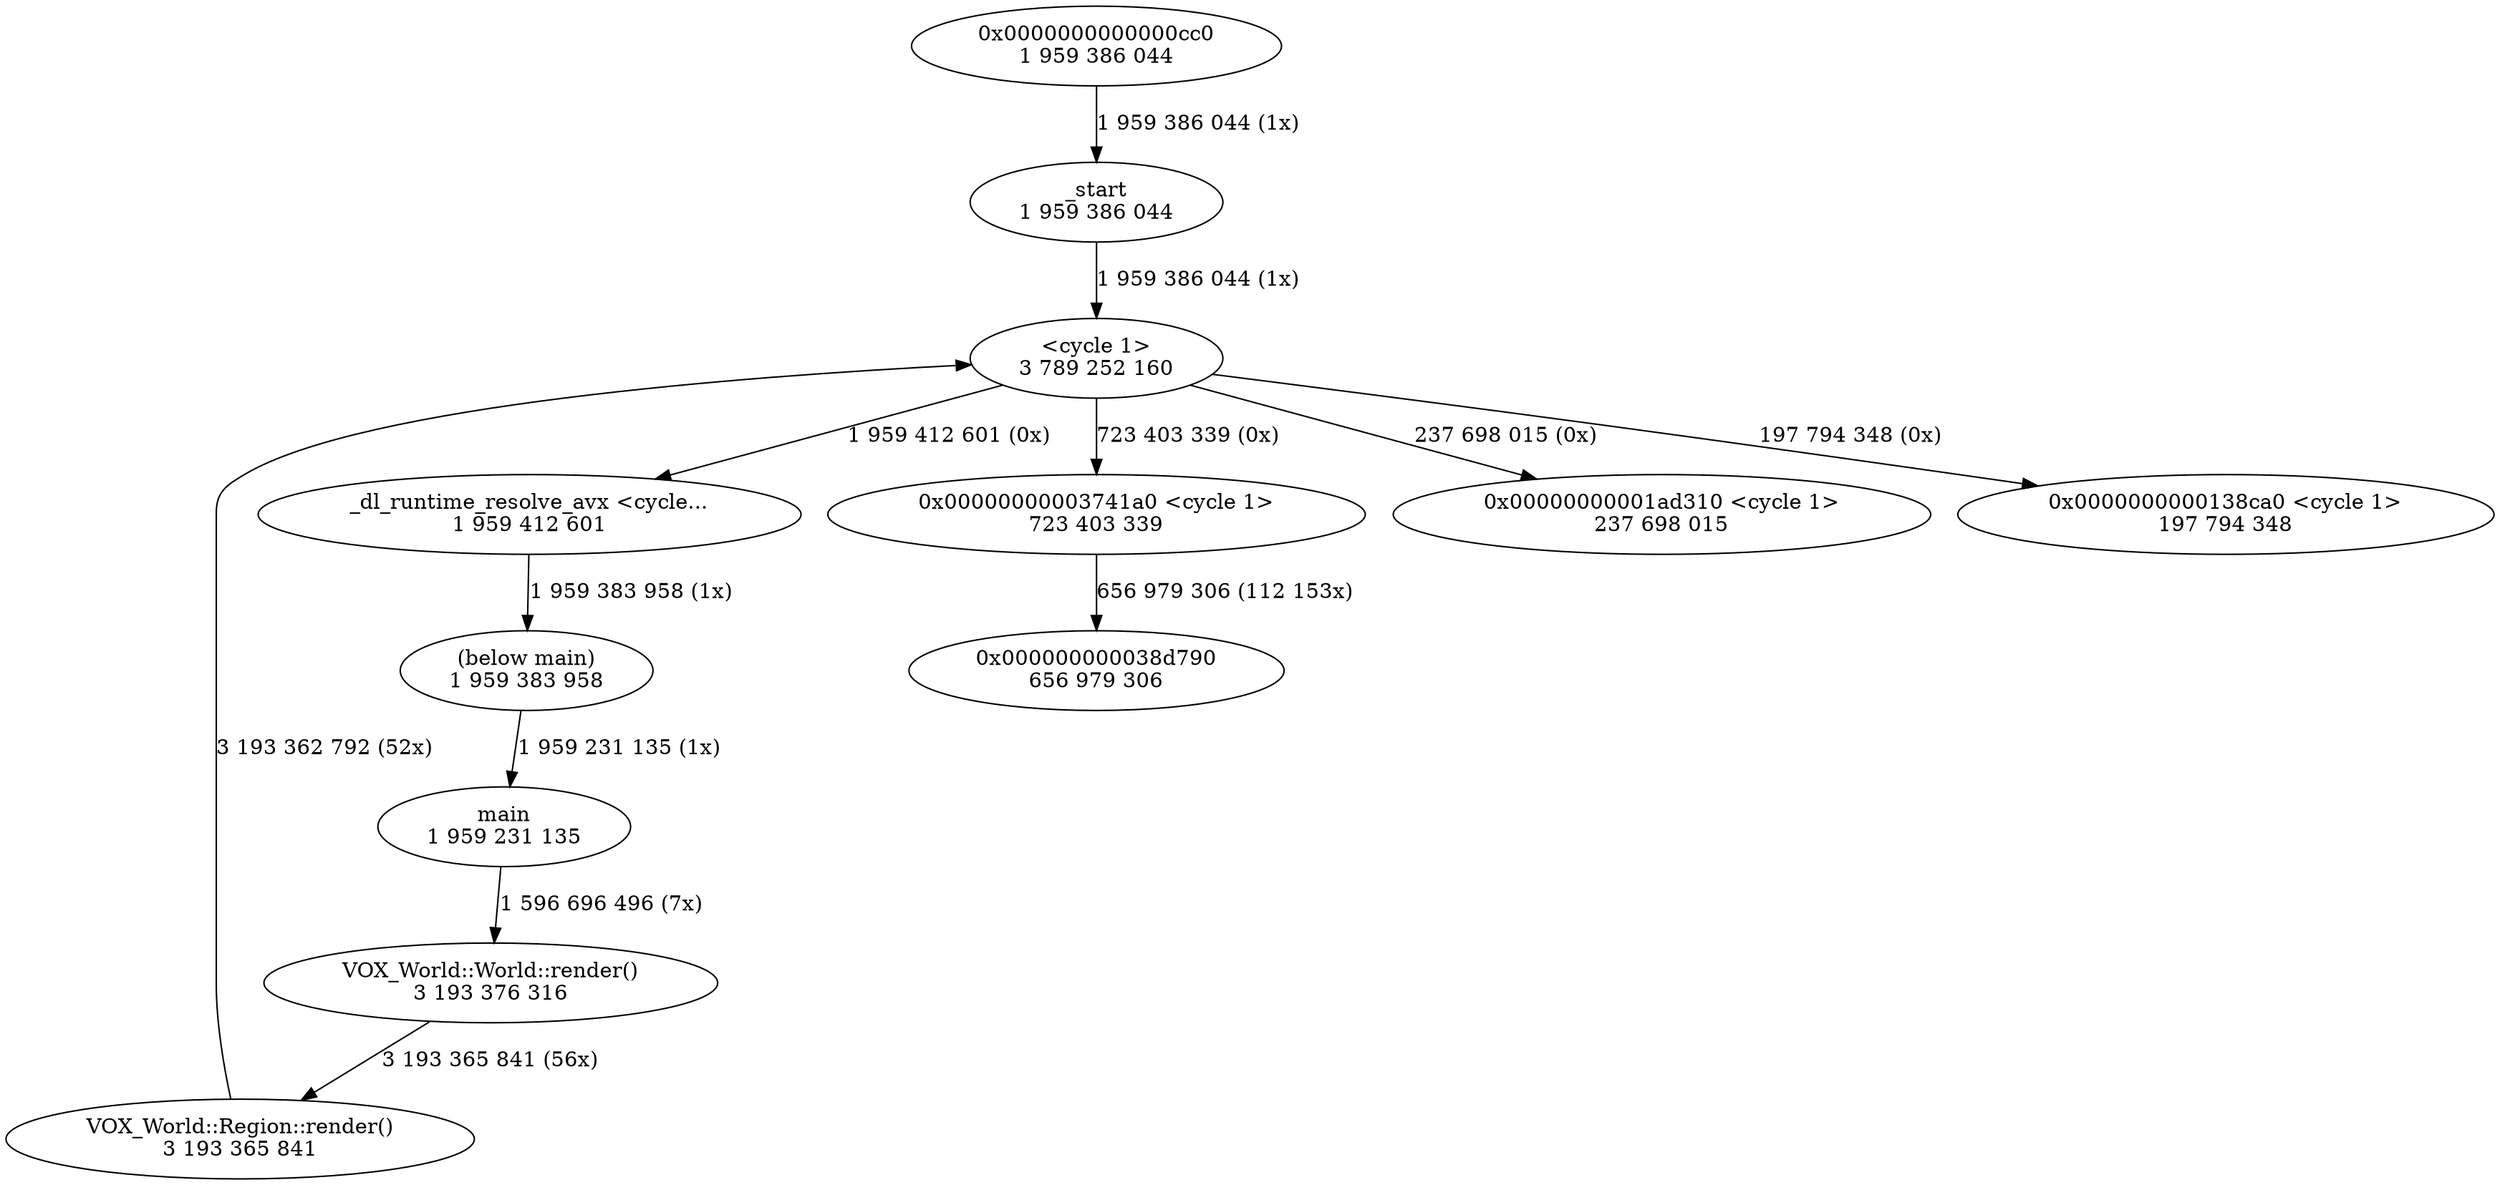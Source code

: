 digraph "callgraph" {
  F1d428d8 [label="0x0000000000000cc0\n1 959 386 044"];
  F1d43b98 [label="_start\n1 959 386 044"];
  F1dbab18 [label="_dl_runtime_resolve_avx <cycle...\n1 959 412 601"];
  F1dbb308 [label="(below main)\n1 959 383 958"];
  F200ad48 [label="VOX_World::World::render()\n3 193 376 316"];
  F200b578 [label="VOX_World::Region::render()\n3 193 365 841"];
  F201b468 [label="main\n1 959 231 135"];
  F23b6f78 [label="0x000000000038d790\n656 979 306"];
  F250a9b8 [label="0x00000000003741a0 <cycle 1>\n723 403 339"];
  F250f3e8 [label="0x00000000001ad310 <cycle 1>\n237 698 015"];
  F2599488 [label="0x0000000000138ca0 <cycle 1>\n197 794 348"];
  F28e14c0 [label="<cycle 1>\n3 789 252 160"];
  F1d428d8 -> F1d43b98 [weight=3,label="1 959 386 044 (1x)"];
  F1d43b98 -> F28e14c0 [weight=3,label="1 959 386 044 (1x)"];
  F1dbab18 -> F1dbb308 [weight=3,label="1 959 383 958 (1x)"];
  F1dbb308 -> F201b468 [weight=3,label="1 959 231 135 (1x)"];
  F200ad48 -> F200b578 [weight=3,label="3 193 365 841 (56x)"];
  F200b578 -> F28e14c0 [weight=3,label="3 193 362 792 (52x)"];
  F201b468 -> F200ad48 [weight=3,label="1 596 696 496 (7x)"];
  F250a9b8 -> F23b6f78 [weight=3,label="656 979 306 (112 153x)"];
  F28e14c0 -> F1dbab18 [weight=3,label="1 959 412 601 (0x)"];
  F28e14c0 -> F250a9b8 [weight=3,label="723 403 339 (0x)"];
  F28e14c0 -> F250f3e8 [weight=2,label="237 698 015 (0x)"];
  F28e14c0 -> F2599488 [weight=2,label="197 794 348 (0x)"];
}
